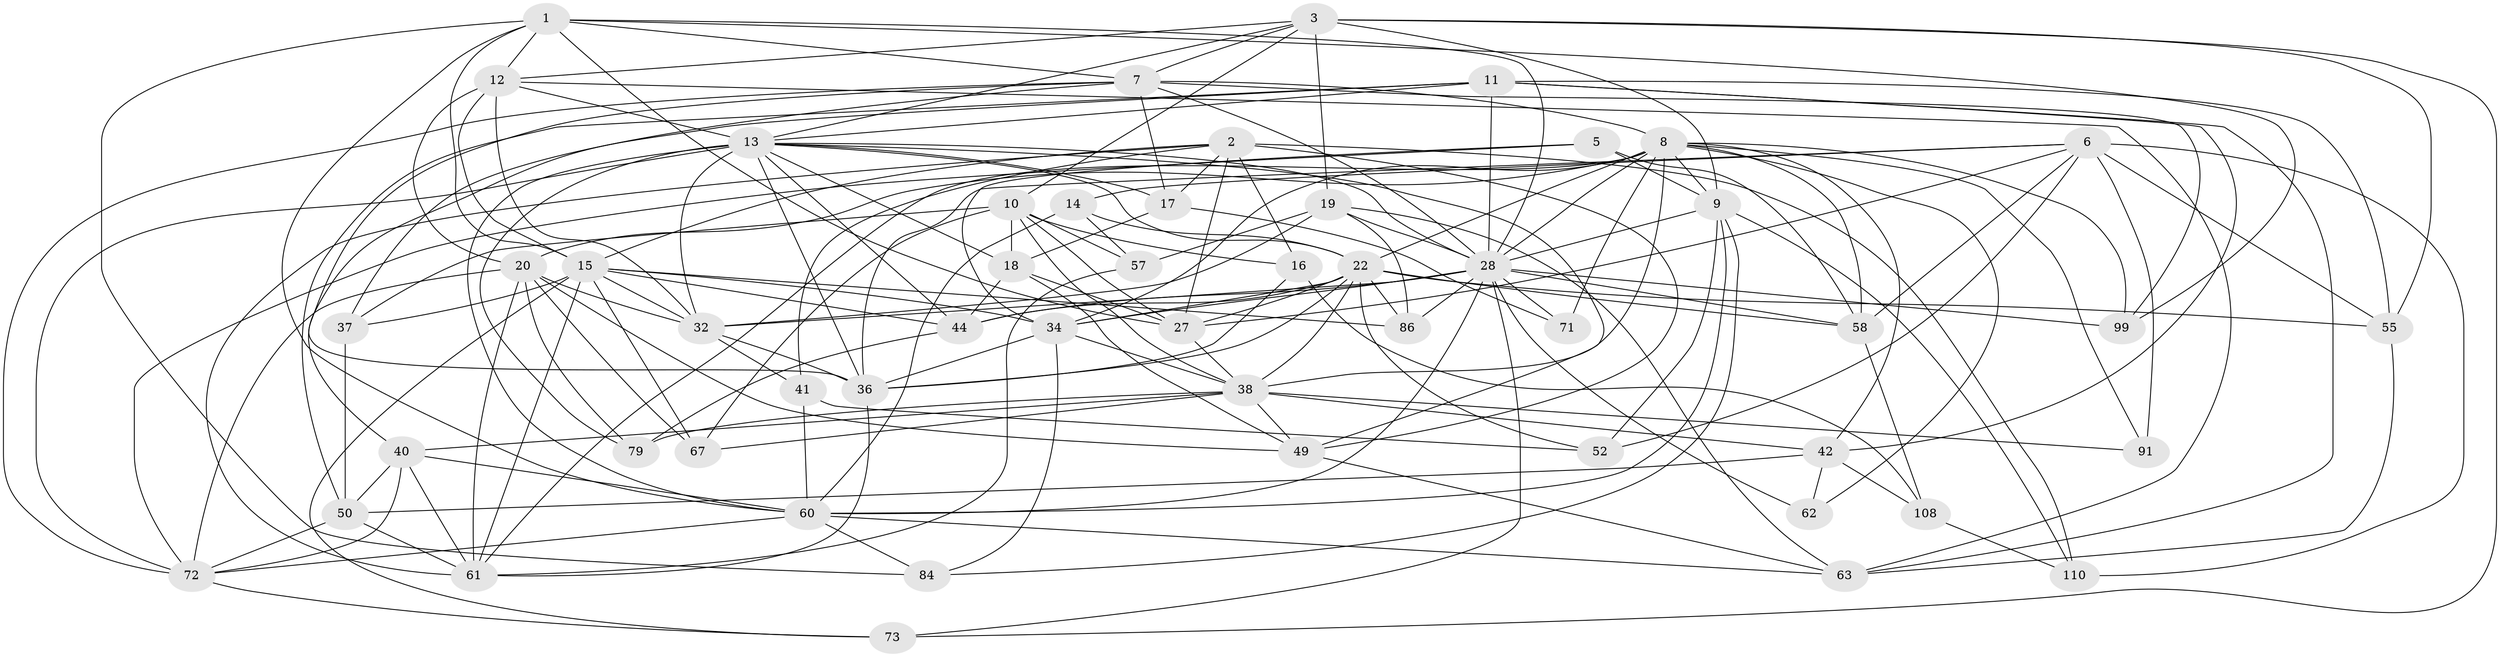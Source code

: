 // original degree distribution, {4: 1.0}
// Generated by graph-tools (version 1.1) at 2025/20/03/04/25 18:20:41]
// undirected, 52 vertices, 174 edges
graph export_dot {
graph [start="1"]
  node [color=gray90,style=filled];
  1 [super="+83"];
  2 [super="+43"];
  3 [super="+127+4"];
  5;
  6 [super="+87+94+26"];
  7 [super="+104"];
  8 [super="+29+113+25"];
  9 [super="+121+64"];
  10 [super="+21+47"];
  11 [super="+97+109"];
  12 [super="+89+24"];
  13 [super="+95+54"];
  14;
  15 [super="+53+82+48"];
  16;
  17 [super="+78"];
  18 [super="+35"];
  19 [super="+56"];
  20 [super="+107+93"];
  22 [super="+102+23+51"];
  27 [super="+31"];
  28 [super="+120+90+30"];
  32 [super="+39"];
  34 [super="+59"];
  36 [super="+46"];
  37;
  38 [super="+45+119+98"];
  40 [super="+103"];
  41;
  42 [super="+122"];
  44 [super="+115"];
  49 [super="+100"];
  50 [super="+101"];
  52;
  55 [super="+80"];
  57;
  58 [super="+130"];
  60 [super="+68+96"];
  61 [super="+65"];
  62;
  63 [super="+126"];
  67;
  71;
  72 [super="+131+128"];
  73;
  79;
  84;
  86;
  91;
  99;
  108;
  110;
  1 -- 15;
  1 -- 12;
  1 -- 99;
  1 -- 84;
  1 -- 27;
  1 -- 60;
  1 -- 7;
  1 -- 28;
  2 -- 110;
  2 -- 41;
  2 -- 16;
  2 -- 27;
  2 -- 15;
  2 -- 49;
  2 -- 61;
  2 -- 17;
  3 -- 73;
  3 -- 10;
  3 -- 19;
  3 -- 12;
  3 -- 9;
  3 -- 13;
  3 -- 7;
  3 -- 55;
  5 -- 9;
  5 -- 34;
  5 -- 72;
  5 -- 58;
  6 -- 58;
  6 -- 91 [weight=2];
  6 -- 55;
  6 -- 52;
  6 -- 110;
  6 -- 14;
  6 -- 27 [weight=2];
  6 -- 36;
  7 -- 17 [weight=2];
  7 -- 99;
  7 -- 72;
  7 -- 36;
  7 -- 37;
  7 -- 28;
  7 -- 8;
  8 -- 91;
  8 -- 42;
  8 -- 99;
  8 -- 20;
  8 -- 58;
  8 -- 22;
  8 -- 71 [weight=2];
  8 -- 34;
  8 -- 38 [weight=2];
  8 -- 9;
  8 -- 28;
  8 -- 61;
  8 -- 62;
  9 -- 84;
  9 -- 28;
  9 -- 110;
  9 -- 60;
  9 -- 52;
  10 -- 16;
  10 -- 57;
  10 -- 67;
  10 -- 37;
  10 -- 18;
  10 -- 27;
  10 -- 38;
  11 -- 50;
  11 -- 55 [weight=2];
  11 -- 42;
  11 -- 28;
  11 -- 40;
  11 -- 13;
  11 -- 63;
  12 -- 15 [weight=2];
  12 -- 63;
  12 -- 20;
  12 -- 32;
  12 -- 13;
  13 -- 49;
  13 -- 28;
  13 -- 79;
  13 -- 44;
  13 -- 32;
  13 -- 18;
  13 -- 22;
  13 -- 60;
  13 -- 36;
  13 -- 72;
  13 -- 17;
  14 -- 57;
  14 -- 60;
  14 -- 22;
  15 -- 32;
  15 -- 73;
  15 -- 37;
  15 -- 67;
  15 -- 61;
  15 -- 86;
  15 -- 44;
  15 -- 34;
  16 -- 108;
  16 -- 36;
  17 -- 71;
  17 -- 18;
  18 -- 49;
  18 -- 27;
  18 -- 44;
  19 -- 63;
  19 -- 86;
  19 -- 57;
  19 -- 32;
  19 -- 28;
  20 -- 72;
  20 -- 67;
  20 -- 32;
  20 -- 79;
  20 -- 49;
  20 -- 61;
  22 -- 86;
  22 -- 38;
  22 -- 34;
  22 -- 52;
  22 -- 58;
  22 -- 27;
  22 -- 44;
  22 -- 36;
  22 -- 55;
  27 -- 38;
  28 -- 62 [weight=2];
  28 -- 99;
  28 -- 86;
  28 -- 58;
  28 -- 60;
  28 -- 34;
  28 -- 32;
  28 -- 71;
  28 -- 73;
  28 -- 44;
  32 -- 36;
  32 -- 41;
  34 -- 36;
  34 -- 84;
  34 -- 38;
  36 -- 61;
  37 -- 50;
  38 -- 49;
  38 -- 79;
  38 -- 91;
  38 -- 42;
  38 -- 67;
  38 -- 40;
  40 -- 50;
  40 -- 72;
  40 -- 60;
  40 -- 61;
  41 -- 52;
  41 -- 60;
  42 -- 62;
  42 -- 108;
  42 -- 50;
  44 -- 79;
  49 -- 63;
  50 -- 61;
  50 -- 72;
  55 -- 63;
  57 -- 61;
  58 -- 108;
  60 -- 84;
  60 -- 63;
  60 -- 72;
  72 -- 73;
  108 -- 110;
}
